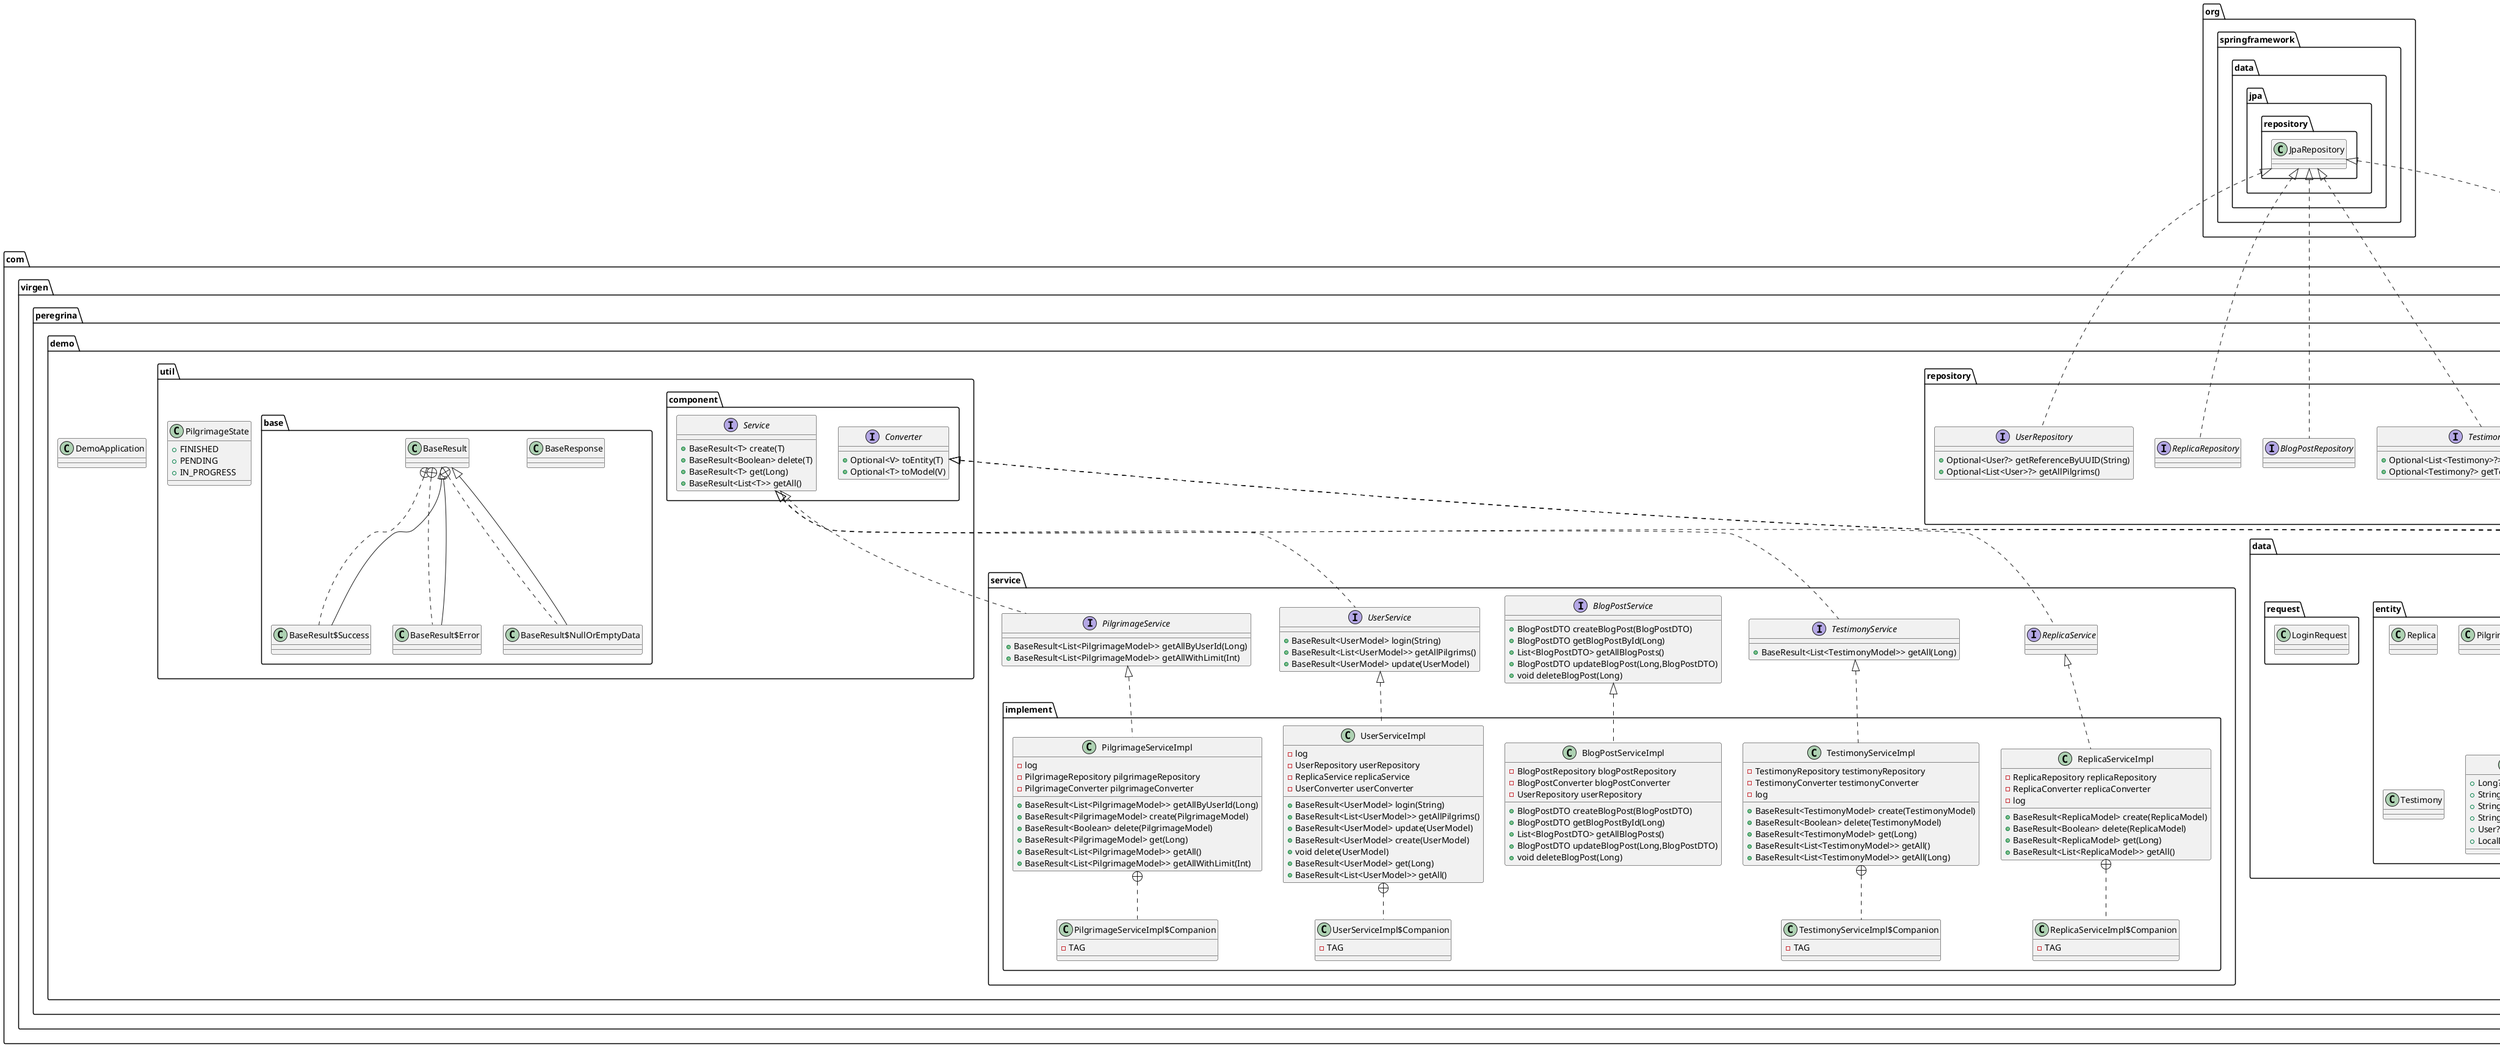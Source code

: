 @startuml
class com.virgen.peregrina.demo.service.implement.UserServiceImpl$Companion {
-  TAG
}

class com.virgen.peregrina.demo.service.implement.UserServiceImpl {
-  log
- UserRepository userRepository
- ReplicaService replicaService
- UserConverter userConverter
+ BaseResult<UserModel> login(String)
+ BaseResult<List<UserModel>> getAllPilgrims()
+ BaseResult<UserModel> update(UserModel)
+ BaseResult<UserModel> create(UserModel)
+ void delete(UserModel)
+ BaseResult<UserModel> get(Long)
+ BaseResult<List<UserModel>> getAll()
}


class com.virgen.peregrina.demo.data.converter.BlogPostConverter {
- UserRepository userRepository
+ BlogPostDTO toDTO(BlogPost)
+ BlogPost toEntity(BlogPostDTO)
}


class com.virgen.peregrina.demo.controller.PilgrimageController$Companion {
-  TAG
}

class com.virgen.peregrina.demo.controller.PilgrimageController {
-  log
- PilgrimageService pilgrimageService
+ ResponseEntity<BaseResponse<PilgrimageModel>> create(PilgrimageModel)
+ ResponseEntity<BaseResponse<List<PilgrimageModel>>> getAll()
+ void getAllWithLimit(void)
+ void null()
+ void null()
}


interface com.virgen.peregrina.demo.repository.PilgrimageRepository {
+ Optional<List<Pilgrimage>?> getAllAfterToday(Date)
+ Optional<Pilgrimage?> getInProgressPilgrimageByReplica(Long)
+ Optional<Pilgrimage?> getInProgressPilgrimageByUser(Long)
+ Optional<Pilgrimage?> getInProgressPilgrimageByReplicaOwnerUser(Long)
+ Optional<Pilgrimage?> getFinishedPilgrimageAndUnreturnedReplicaByReplicaOwnerUser(Long)
+ Optional<Pilgrimage?> getFinishedPilgrimageAndUnreturnedReplicaByUser(Long)
+ Optional<List<Pilgrimage>?> getAllByUserId(Long)
+ Optional<List<Pilgrimage>?> findAllWithLimit(Int)
}

class com.virgen.peregrina.demo.controller.UserController$Companion {
-  TAG
}

class com.virgen.peregrina.demo.controller.UserController {
-  log
- UserService userService
+ ResponseEntity<BaseResponse<List<UserModel>>> getAllPilgrims()
+ ResponseEntity<BaseResponse<UserModel>> create(UserModel)
+ ResponseEntity<BaseResponse<UserModel?>> login(LoginRequest)
+ ResponseEntity<BaseResponse<List<UserModel>>> getAll()
+ ResponseEntity<BaseResponse<UserModel>> update(UserModel)
}


class com.virgen.peregrina.demo.service.implement.ReplicaServiceImpl$Companion {
-  TAG
}

class com.virgen.peregrina.demo.service.implement.ReplicaServiceImpl {
- ReplicaRepository replicaRepository
- ReplicaConverter replicaConverter
-  log
+ BaseResult<ReplicaModel> create(ReplicaModel)
+ BaseResult<Boolean> delete(ReplicaModel)
+ BaseResult<ReplicaModel> get(Long)
+ BaseResult<List<ReplicaModel>> getAll()
}


class com.virgen.peregrina.demo.controller.BlogPostController {
- BlogPostService blogPostService
+ ResponseEntity<BlogPostDTO> createBlogPost(BlogPostDTO)
+ ResponseEntity<BlogPostDTO> getBlogPostById(Long)
+ ResponseEntity<List<BlogPostDTO>> getAllBlogPosts()
+ ResponseEntity<BlogPostDTO> updateBlogPost(Long,BlogPostDTO)
+ ResponseEntity<Void> deleteBlogPost(Long)
}


interface com.virgen.peregrina.demo.service.ReplicaService {
}
class com.virgen.peregrina.demo.data.converter.UserConverter$Companion {
-  TAG
}

class com.virgen.peregrina.demo.data.converter.UserConverter {
- ReplicaConverter replicaConverter
- PilgrimageConverter pilgrimageConverter
+ Optional<User> toEntity(UserModel)
+ Optional<UserModel> toModel(User)
}


interface com.virgen.peregrina.demo.util.component.Service {
+ BaseResult<T> create(T)
+ BaseResult<Boolean> delete(T)
+ BaseResult<T> get(Long)
+ BaseResult<List<T>> getAll()
}

class com.virgen.peregrina.demo.DemoApplication {
}
interface com.virgen.peregrina.demo.repository.TestimonyRepository {
+ Optional<List<Testimony>?> getAllByReplica(Long)
+ Optional<Testimony?> getTestimonyByPilgrimage(Long)
}

interface com.virgen.peregrina.demo.repository.BlogPostRepository {
}
interface com.virgen.peregrina.demo.repository.ReplicaRepository {
}
class com.virgen.peregrina.demo.data.model.TestimonyModel {
}
class com.virgen.peregrina.demo.util.base.BaseResponse {
}
class com.virgen.peregrina.demo.data.entity.Replica {
}
class com.virgen.peregrina.demo.service.implement.BlogPostServiceImpl {
- BlogPostRepository blogPostRepository
- BlogPostConverter blogPostConverter
- UserRepository userRepository
+ BlogPostDTO createBlogPost(BlogPostDTO)
+ BlogPostDTO getBlogPostById(Long)
+ List<BlogPostDTO> getAllBlogPosts()
+ BlogPostDTO updateBlogPost(Long,BlogPostDTO)
+ void deleteBlogPost(Long)
}


class com.virgen.peregrina.demo.data.converter.ReplicaConverter$Companion {
-  TAG
}

class com.virgen.peregrina.demo.data.converter.ReplicaConverter {
- UserRepository userRepository
- PilgrimageRepository pilgrimageRepository
- PilgrimageConverter pilgrimageConverter
+ Optional<Replica> toEntity(ReplicaModel)
+ Optional<ReplicaModel> toModel(Replica)
}


class com.virgen.peregrina.demo.service.implement.PilgrimageServiceImpl$Companion {
-  TAG
}

class com.virgen.peregrina.demo.service.implement.PilgrimageServiceImpl {
-  log
- PilgrimageRepository pilgrimageRepository
- PilgrimageConverter pilgrimageConverter
+ BaseResult<List<PilgrimageModel>> getAllByUserId(Long)
+ BaseResult<PilgrimageModel> create(PilgrimageModel)
+ BaseResult<Boolean> delete(PilgrimageModel)
+ BaseResult<PilgrimageModel> get(Long)
+ BaseResult<List<PilgrimageModel>> getAll()
+ BaseResult<List<PilgrimageModel>> getAllWithLimit(Int)
}


class com.virgen.peregrina.demo.data.entity.Pilgrimage {
}
class com.virgen.peregrina.demo.data.entity.User {
}
class com.virgen.peregrina.demo.util.PilgrimageState {
+  FINISHED
+  PENDING
+  IN_PROGRESS
}

interface com.virgen.peregrina.demo.service.TestimonyService {
+ BaseResult<List<TestimonyModel>> getAll(Long)
}

class com.virgen.peregrina.demo.data.model.PilgrimageModel {
}
interface com.virgen.peregrina.demo.service.BlogPostService {
+ BlogPostDTO createBlogPost(BlogPostDTO)
+ BlogPostDTO getBlogPostById(Long)
+ List<BlogPostDTO> getAllBlogPosts()
+ BlogPostDTO updateBlogPost(Long,BlogPostDTO)
+ void deleteBlogPost(Long)
}

class com.virgen.peregrina.demo.data.entity.Testimony {
}
class com.virgen.peregrina.demo.data.entity.BlogPost {
+ Long? id
+ String? title
+ String? content
+ String? imageUrl
+ User? user
+ LocalDateTime? createdAt
}

class com.virgen.peregrina.demo.data.model.UserModel {
}
interface com.virgen.peregrina.demo.util.component.Converter {
+ Optional<V> toEntity(T)
+ Optional<T> toModel(V)
}

class com.virgen.peregrina.demo.data.request.LoginRequest {
}
class com.virgen.peregrina.demo.data.converter.PilgrimageConverter$Companion {
-  TAG
}

class com.virgen.peregrina.demo.data.converter.PilgrimageConverter {
-  log
- UserRepository userRepository
- ReplicaRepository replicaRepository
- TestimonyRepository testimonyRepository
+ Optional<Pilgrimage> toEntity(PilgrimageModel)
+ Optional<PilgrimageModel> toModel(Pilgrimage)
}


class com.virgen.peregrina.demo.controller.TestimonyController$Companion {
-  TAG
}

class com.virgen.peregrina.demo.controller.TestimonyController {
- TestimonyService testimonyService
-  log
+ void createTestimony(void)
+ void null()
+ void null()
+ void getAll(void)
+ void null()
+ void null()
}


class com.virgen.peregrina.demo.data.model.ReplicaModel {
}
interface com.virgen.peregrina.demo.service.UserService {
+ BaseResult<UserModel> login(String)
+ BaseResult<List<UserModel>> getAllPilgrims()
+ BaseResult<UserModel> update(UserModel)
}

class com.virgen.peregrina.demo.util.base.BaseResult$Success {
}
class com.virgen.peregrina.demo.util.base.BaseResult$Error {
}
class com.virgen.peregrina.demo.util.base.BaseResult$NullOrEmptyData {
}
class com.virgen.peregrina.demo.util.base.BaseResult {
}
interface com.virgen.peregrina.demo.repository.UserRepository {
+ Optional<User?> getReferenceByUUID(String)
+ Optional<List<User>?> getAllPilgrims()
}

class com.virgen.peregrina.demo.data.converter.TestimonyConverter$Companion {
-  TAG
}

class com.virgen.peregrina.demo.data.converter.TestimonyConverter {
- UserRepository userRepository
- PilgrimageRepository pilgrimageRepository
+ Optional<Testimony> toEntity(TestimonyModel)
+ Optional<TestimonyModel> toModel(Testimony)
}


class com.virgen.peregrina.demo.controller.ReplicaController$Companion {
-  TAG
}

class com.virgen.peregrina.demo.controller.ReplicaController {
-  log
- ReplicaService replicaService
+ ResponseEntity<BaseResponse<ReplicaModel>> createReplica(ReplicaModel)
+ ResponseEntity<BaseResponse<List<ReplicaModel>>> getAll()
}


interface com.virgen.peregrina.demo.service.PilgrimageService {
+ BaseResult<List<PilgrimageModel>> getAllByUserId(Long)
+ BaseResult<List<PilgrimageModel>> getAllWithLimit(Int)
}

class com.virgen.peregrina.demo.data.model.BlogPostDTO {
}
class com.virgen.peregrina.demo.service.implement.TestimonyServiceImpl$Companion {
-  TAG
}

class com.virgen.peregrina.demo.service.implement.TestimonyServiceImpl {
- TestimonyRepository testimonyRepository
- TestimonyConverter testimonyConverter
-  log
+ BaseResult<TestimonyModel> create(TestimonyModel)
+ BaseResult<Boolean> delete(TestimonyModel)
+ BaseResult<TestimonyModel> get(Long)
+ BaseResult<List<TestimonyModel>> getAll()
+ BaseResult<List<TestimonyModel>> getAll(Long)
}




com.virgen.peregrina.demo.service.implement.UserServiceImpl +.. com.virgen.peregrina.demo.service.implement.UserServiceImpl$Companion
com.virgen.peregrina.demo.service.UserService <|.. com.virgen.peregrina.demo.service.implement.UserServiceImpl
com.virgen.peregrina.demo.controller.PilgrimageController +.. com.virgen.peregrina.demo.controller.PilgrimageController$Companion
org.springframework.data.jpa.repository.JpaRepository <|.. com.virgen.peregrina.demo.repository.PilgrimageRepository
com.virgen.peregrina.demo.controller.UserController +.. com.virgen.peregrina.demo.controller.UserController$Companion
com.virgen.peregrina.demo.service.implement.ReplicaServiceImpl +.. com.virgen.peregrina.demo.service.implement.ReplicaServiceImpl$Companion
com.virgen.peregrina.demo.service.ReplicaService <|.. com.virgen.peregrina.demo.service.implement.ReplicaServiceImpl
com.virgen.peregrina.demo.util.component.Service <|.. com.virgen.peregrina.demo.service.ReplicaService
com.virgen.peregrina.demo.data.converter.UserConverter +.. com.virgen.peregrina.demo.data.converter.UserConverter$Companion
com.virgen.peregrina.demo.util.component.Converter <|.. com.virgen.peregrina.demo.data.converter.UserConverter
org.springframework.data.jpa.repository.JpaRepository <|.. com.virgen.peregrina.demo.repository.TestimonyRepository
org.springframework.data.jpa.repository.JpaRepository <|.. com.virgen.peregrina.demo.repository.BlogPostRepository
org.springframework.data.jpa.repository.JpaRepository <|.. com.virgen.peregrina.demo.repository.ReplicaRepository
com.virgen.peregrina.demo.service.BlogPostService <|.. com.virgen.peregrina.demo.service.implement.BlogPostServiceImpl
com.virgen.peregrina.demo.data.converter.ReplicaConverter +.. com.virgen.peregrina.demo.data.converter.ReplicaConverter$Companion
com.virgen.peregrina.demo.util.component.Converter <|.. com.virgen.peregrina.demo.data.converter.ReplicaConverter
com.virgen.peregrina.demo.service.implement.PilgrimageServiceImpl +.. com.virgen.peregrina.demo.service.implement.PilgrimageServiceImpl$Companion
com.virgen.peregrina.demo.service.PilgrimageService <|.. com.virgen.peregrina.demo.service.implement.PilgrimageServiceImpl
com.virgen.peregrina.demo.util.component.Service <|.. com.virgen.peregrina.demo.service.TestimonyService
com.virgen.peregrina.demo.data.converter.PilgrimageConverter +.. com.virgen.peregrina.demo.data.converter.PilgrimageConverter$Companion
com.virgen.peregrina.demo.util.component.Converter <|.. com.virgen.peregrina.demo.data.converter.PilgrimageConverter
com.virgen.peregrina.demo.controller.TestimonyController +.. com.virgen.peregrina.demo.controller.TestimonyController$Companion
com.virgen.peregrina.demo.util.component.Service <|.. com.virgen.peregrina.demo.service.UserService
com.virgen.peregrina.demo.util.base.BaseResult +.. com.virgen.peregrina.demo.util.base.BaseResult$Success
com.virgen.peregrina.demo.util.base.BaseResult <|-- com.virgen.peregrina.demo.util.base.BaseResult$Success
com.virgen.peregrina.demo.util.base.BaseResult +.. com.virgen.peregrina.demo.util.base.BaseResult$Error
com.virgen.peregrina.demo.util.base.BaseResult <|-- com.virgen.peregrina.demo.util.base.BaseResult$Error
com.virgen.peregrina.demo.util.base.BaseResult +.. com.virgen.peregrina.demo.util.base.BaseResult$NullOrEmptyData
com.virgen.peregrina.demo.util.base.BaseResult <|-- com.virgen.peregrina.demo.util.base.BaseResult$NullOrEmptyData
org.springframework.data.jpa.repository.JpaRepository <|.. com.virgen.peregrina.demo.repository.UserRepository
com.virgen.peregrina.demo.data.converter.TestimonyConverter +.. com.virgen.peregrina.demo.data.converter.TestimonyConverter$Companion
com.virgen.peregrina.demo.util.component.Converter <|.. com.virgen.peregrina.demo.data.converter.TestimonyConverter
com.virgen.peregrina.demo.controller.ReplicaController +.. com.virgen.peregrina.demo.controller.ReplicaController$Companion
com.virgen.peregrina.demo.util.component.Service <|.. com.virgen.peregrina.demo.service.PilgrimageService
com.virgen.peregrina.demo.service.implement.TestimonyServiceImpl +.. com.virgen.peregrina.demo.service.implement.TestimonyServiceImpl$Companion
com.virgen.peregrina.demo.service.TestimonyService <|.. com.virgen.peregrina.demo.service.implement.TestimonyServiceImpl
@enduml